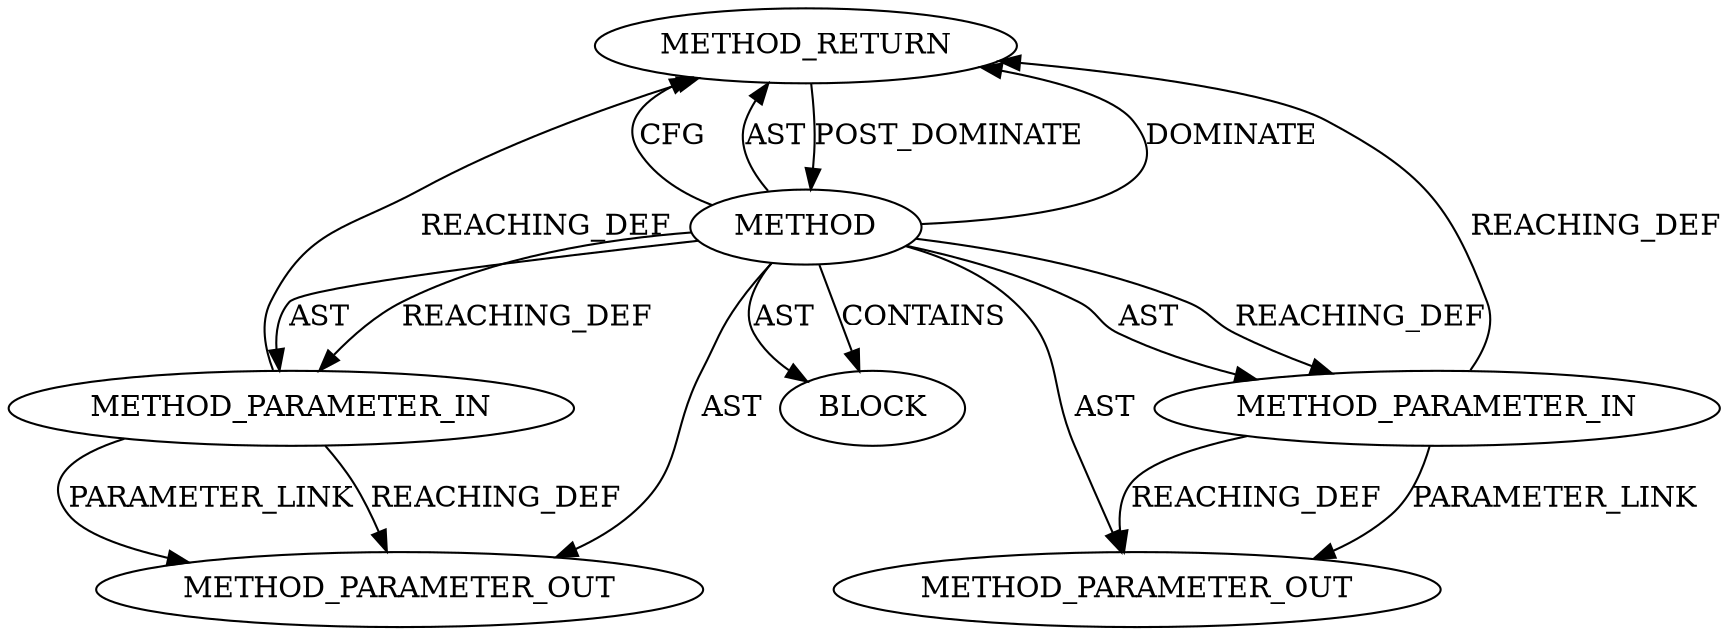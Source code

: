 digraph {
  12256 [label=METHOD_RETURN ORDER=2 CODE="RET" TYPE_FULL_NAME="ANY" EVALUATION_STRATEGY="BY_VALUE"]
  12252 [label=METHOD AST_PARENT_TYPE="NAMESPACE_BLOCK" AST_PARENT_FULL_NAME="<global>" ORDER=0 CODE="<empty>" FULL_NAME="pr_err" IS_EXTERNAL=true FILENAME="<empty>" SIGNATURE="" NAME="pr_err"]
  13357 [label=METHOD_PARAMETER_OUT ORDER=2 CODE="p2" IS_VARIADIC=false TYPE_FULL_NAME="ANY" EVALUATION_STRATEGY="BY_VALUE" INDEX=2 NAME="p2"]
  12255 [label=BLOCK ORDER=1 ARGUMENT_INDEX=1 CODE="<empty>" TYPE_FULL_NAME="ANY"]
  12254 [label=METHOD_PARAMETER_IN ORDER=2 CODE="p2" IS_VARIADIC=false TYPE_FULL_NAME="ANY" EVALUATION_STRATEGY="BY_VALUE" INDEX=2 NAME="p2"]
  13356 [label=METHOD_PARAMETER_OUT ORDER=1 CODE="p1" IS_VARIADIC=false TYPE_FULL_NAME="ANY" EVALUATION_STRATEGY="BY_VALUE" INDEX=1 NAME="p1"]
  12253 [label=METHOD_PARAMETER_IN ORDER=1 CODE="p1" IS_VARIADIC=false TYPE_FULL_NAME="ANY" EVALUATION_STRATEGY="BY_VALUE" INDEX=1 NAME="p1"]
  12254 -> 12256 [label=REACHING_DEF VARIABLE="p2"]
  12253 -> 13356 [label=PARAMETER_LINK ]
  12252 -> 12255 [label=AST ]
  12253 -> 13356 [label=REACHING_DEF VARIABLE="p1"]
  12252 -> 12256 [label=DOMINATE ]
  12253 -> 12256 [label=REACHING_DEF VARIABLE="p1"]
  12252 -> 13357 [label=AST ]
  12252 -> 12253 [label=REACHING_DEF VARIABLE=""]
  12254 -> 13357 [label=PARAMETER_LINK ]
  12252 -> 12253 [label=AST ]
  12252 -> 12256 [label=CFG ]
  12256 -> 12252 [label=POST_DOMINATE ]
  12252 -> 12255 [label=CONTAINS ]
  12252 -> 12256 [label=AST ]
  12252 -> 12254 [label=REACHING_DEF VARIABLE=""]
  12254 -> 13357 [label=REACHING_DEF VARIABLE="p2"]
  12252 -> 12254 [label=AST ]
  12252 -> 13356 [label=AST ]
}
